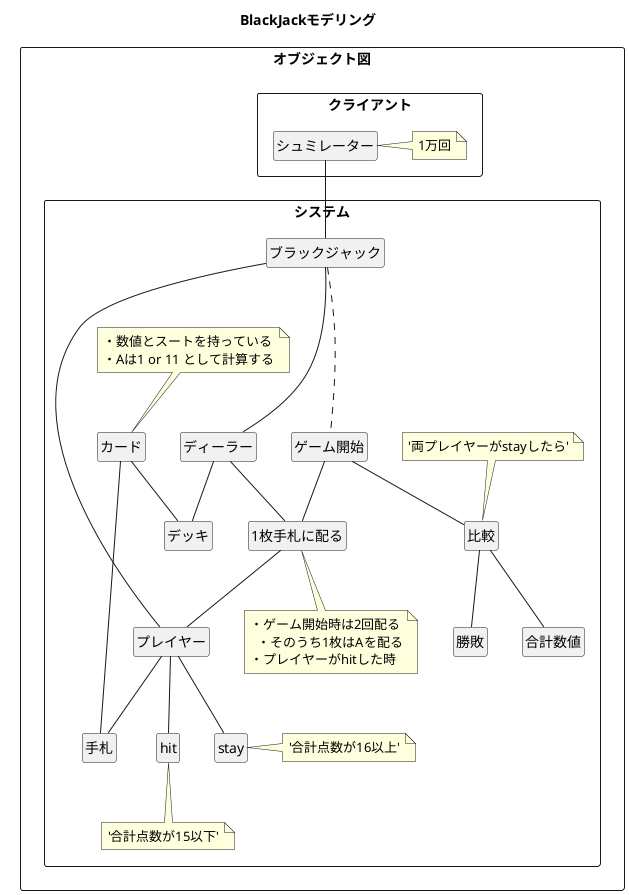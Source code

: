 @startuml
' left to right direction
title BlackJackモデリング

hide empty circle
hide empty members

rectangle オブジェクト図 {
  rectangle クライアント {
    class シュミレーター
    note right: 1万回
  }

  rectangle システム {
    class ブラックジャック
    class ディーラー
    class プレイヤー
    class デッキ
    class 手札
    class カード
    note top: ・数値とスートを持っている\n・Aは1 or 11 として計算する
    class hit
    note bottom: '合計点数が15以下'
    class stay
    note right: '合計点数が16以上'
    class 合計数値
    class 比較
    note top: '両プレイヤーがstayしたら'
    class 勝敗

    class 1枚手札に配る
    note bottom of 1枚手札に配る
      ・ゲーム開始時は2回配る
        ・そのうち1枚はAを配る
      ・プレイヤーがhitした時
    endnote
    class ゲーム開始
  }
  シュミレーター -- ブラックジャック
  ブラックジャック ... ゲーム開始
  ブラックジャック -down- ディーラー
  ブラックジャック -down- プレイヤー

  ゲーム開始 -- 1枚手札に配る
  ゲーム開始 -- 比較

  比較 -- 勝敗
  比較 -- 合計数値

  プレイヤー -- 手札
  プレイヤー -- hit
  プレイヤー -- stay

  ディーラー -- デッキ
  ディーラー -- 1枚手札に配る
  1枚手札に配る -- プレイヤー

  カード -- 手札
  カード -- デッキ
}

@enduml
